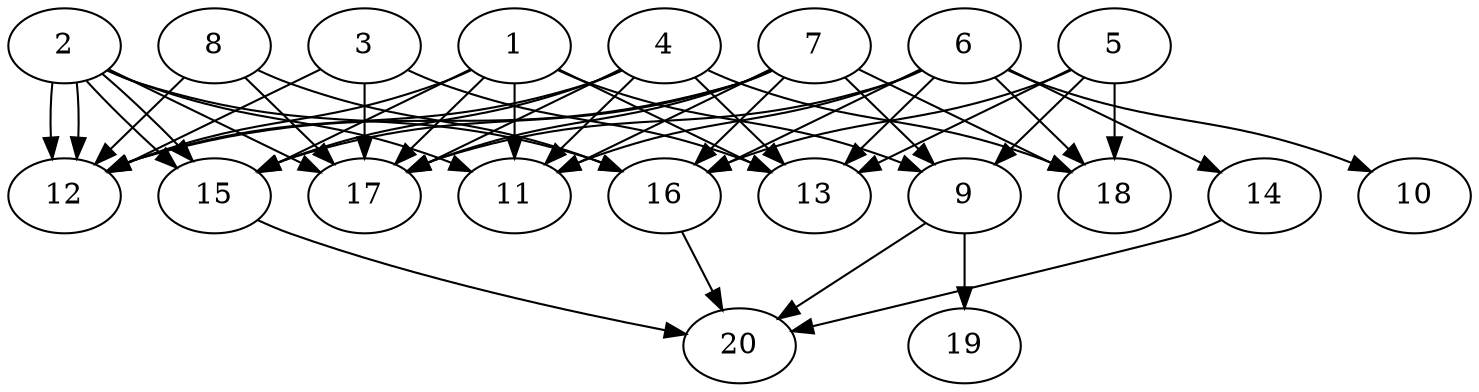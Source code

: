 // DAG automatically generated by daggen at Tue Jul 23 14:34:08 2019
// ./daggen --dot -n 20 --ccr 0.3 --fat 0.7 --regular 0.5 --density 0.8 --mindata 5242880 --maxdata 52428800 
digraph G {
  1 [size="26531840", alpha="0.14", expect_size="7959552"] 
  1 -> 9 [size ="7959552"]
  1 -> 11 [size ="7959552"]
  1 -> 12 [size ="7959552"]
  1 -> 13 [size ="7959552"]
  1 -> 15 [size ="7959552"]
  1 -> 17 [size ="7959552"]
  2 [size="129972907", alpha="0.08", expect_size="38991872"] 
  2 -> 11 [size ="38991872"]
  2 -> 12 [size ="38991872"]
  2 -> 12 [size ="38991872"]
  2 -> 15 [size ="38991872"]
  2 -> 15 [size ="38991872"]
  2 -> 16 [size ="38991872"]
  2 -> 17 [size ="38991872"]
  3 [size="74093227", alpha="0.13", expect_size="22227968"] 
  3 -> 12 [size ="22227968"]
  3 -> 13 [size ="22227968"]
  3 -> 17 [size ="22227968"]
  4 [size="109062827", alpha="0.14", expect_size="32718848"] 
  4 -> 11 [size ="32718848"]
  4 -> 12 [size ="32718848"]
  4 -> 13 [size ="32718848"]
  4 -> 15 [size ="32718848"]
  4 -> 17 [size ="32718848"]
  4 -> 18 [size ="32718848"]
  5 [size="168468480", alpha="0.14", expect_size="50540544"] 
  5 -> 9 [size ="50540544"]
  5 -> 13 [size ="50540544"]
  5 -> 16 [size ="50540544"]
  5 -> 18 [size ="50540544"]
  6 [size="150452907", alpha="0.11", expect_size="45135872"] 
  6 -> 10 [size ="45135872"]
  6 -> 11 [size ="45135872"]
  6 -> 13 [size ="45135872"]
  6 -> 14 [size ="45135872"]
  6 -> 16 [size ="45135872"]
  6 -> 17 [size ="45135872"]
  6 -> 18 [size ="45135872"]
  7 [size="153736533", alpha="0.02", expect_size="46120960"] 
  7 -> 9 [size ="46120960"]
  7 -> 11 [size ="46120960"]
  7 -> 12 [size ="46120960"]
  7 -> 15 [size ="46120960"]
  7 -> 16 [size ="46120960"]
  7 -> 17 [size ="46120960"]
  7 -> 18 [size ="46120960"]
  8 [size="85104640", alpha="0.11", expect_size="25531392"] 
  8 -> 12 [size ="25531392"]
  8 -> 16 [size ="25531392"]
  8 -> 17 [size ="25531392"]
  9 [size="95375360", alpha="0.12", expect_size="28612608"] 
  9 -> 19 [size ="28612608"]
  9 -> 20 [size ="28612608"]
  10 [size="155030187", alpha="0.07", expect_size="46509056"] 
  11 [size="148336640", alpha="0.08", expect_size="44500992"] 
  12 [size="98092373", alpha="0.02", expect_size="29427712"] 
  13 [size="161976320", alpha="0.09", expect_size="48592896"] 
  14 [size="107042133", alpha="0.08", expect_size="32112640"] 
  14 -> 20 [size ="32112640"]
  15 [size="58480640", alpha="0.00", expect_size="17544192"] 
  15 -> 20 [size ="17544192"]
  16 [size="171154773", alpha="0.20", expect_size="51346432"] 
  16 -> 20 [size ="51346432"]
  17 [size="100423680", alpha="0.12", expect_size="30127104"] 
  18 [size="115609600", alpha="0.03", expect_size="34682880"] 
  19 [size="46035627", alpha="0.19", expect_size="13810688"] 
  20 [size="136762027", alpha="0.07", expect_size="41028608"] 
}
